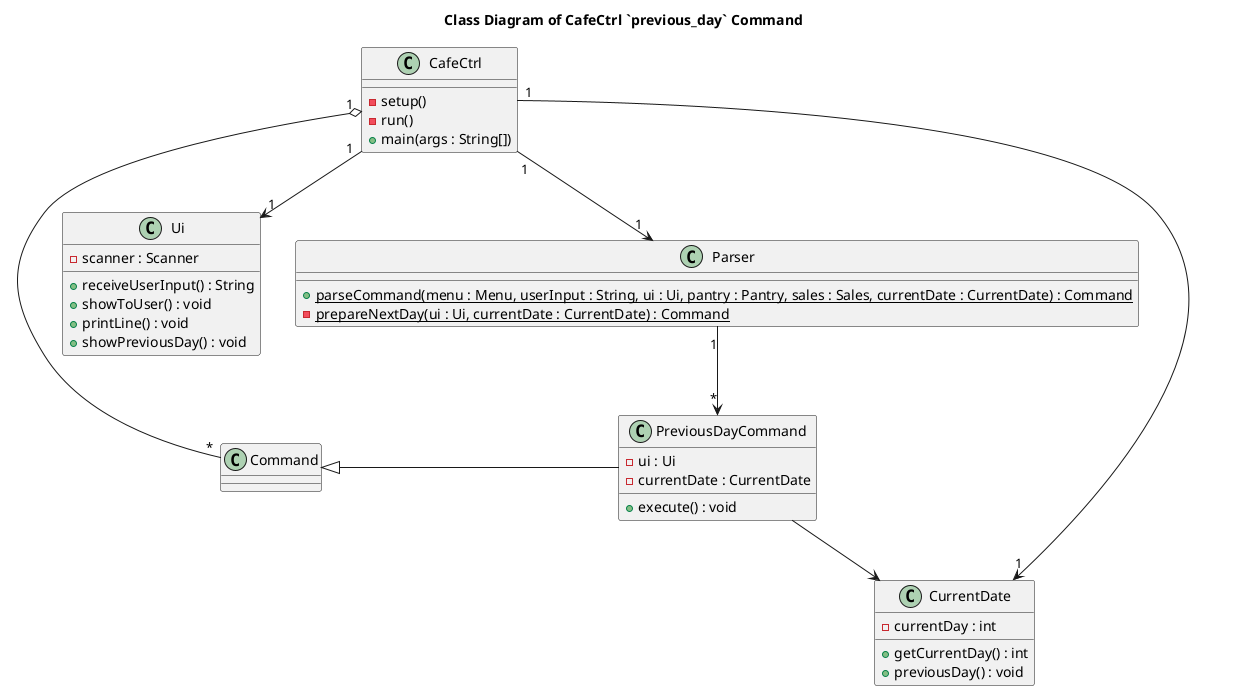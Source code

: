 @startuml
'https://plantuml.com/class-diagram

title Class Diagram of CafeCtrl `previous_day` Command

CafeCtrl "1" --> "1" Ui
CafeCtrl "1" --> "1" Parser
CafeCtrl "1" --> "1" CurrentDate
CafeCtrl "1" o-- "*" Command

Command <|- PreviousDayCommand
Parser "1" --> "*" PreviousDayCommand

PreviousDayCommand --> CurrentDate

class CafeCtrl {
- setup()
- run()
+ main(args : String[])
}

class Command {

}

class Ui {
- scanner : Scanner
+ receiveUserInput() : String
+ showToUser() : void
+ printLine() : void
+ showPreviousDay() : void
}

class PreviousDayCommand {
- ui : Ui
- currentDate : CurrentDate
+ execute() : void
}

class Parser {
{static} + parseCommand(menu : Menu, userInput : String, ui : Ui, pantry : Pantry, sales : Sales, currentDate : CurrentDate) : Command
{static} - prepareNextDay(ui : Ui, currentDate : CurrentDate) : Command
}

class CurrentDate {
- currentDay : int
+ getCurrentDay() : int
+ previousDay() : void
}

@enduml